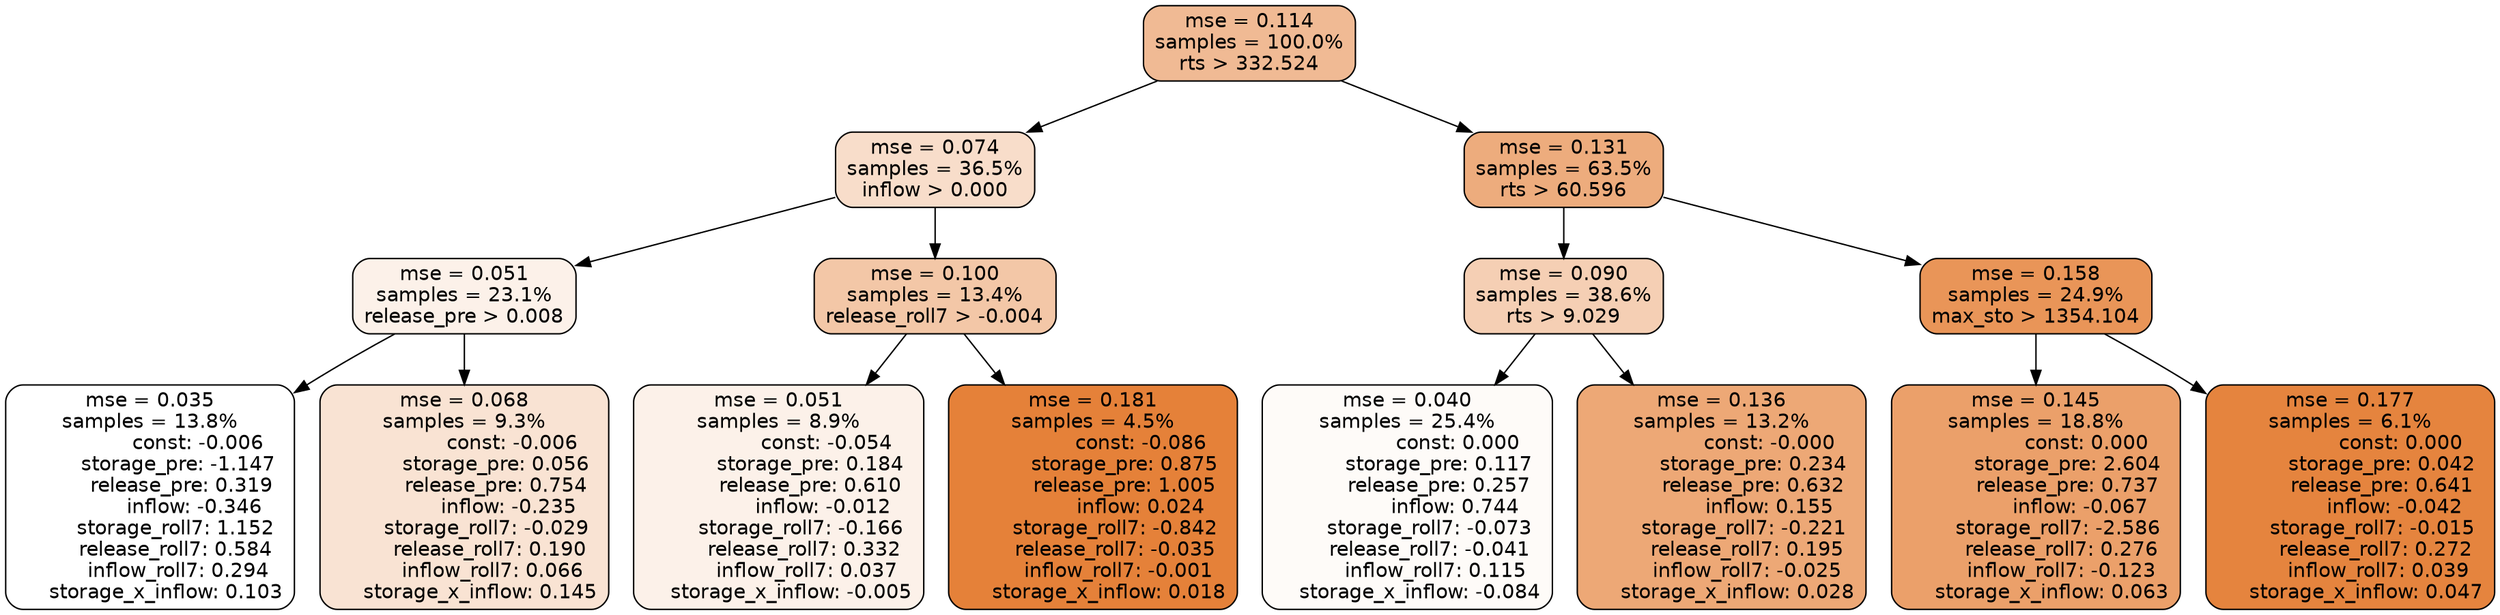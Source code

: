 digraph tree {
node [shape=rectangle, style="filled, rounded", color="black", fontname=helvetica] ;
edge [fontname=helvetica] ;
	"0" [label="mse = 0.114
samples = 100.0%
rts > 332.524", fillcolor="#f0ba94"]
	"8" [label="mse = 0.074
samples = 36.5%
inflow > 0.000", fillcolor="#f8ddca"]
	"1" [label="mse = 0.131
samples = 63.5%
rts > 60.596", fillcolor="#edac7d"]
	"9" [label="mse = 0.051
samples = 23.1%
release_pre > 0.008", fillcolor="#fcf1e9"]
	"12" [label="mse = 0.100
samples = 13.4%
release_roll7 > -0.004", fillcolor="#f3c7a7"]
	"2" [label="mse = 0.090
samples = 38.6%
rts > 9.029", fillcolor="#f5cfb4"]
	"5" [label="mse = 0.158
samples = 24.9%
max_sto > 1354.104", fillcolor="#e99558"]
	"10" [label="mse = 0.035
samples = 13.8%
               const: -0.006
         storage_pre: -1.147
          release_pre: 0.319
              inflow: -0.346
        storage_roll7: 1.152
        release_roll7: 0.584
         inflow_roll7: 0.294
     storage_x_inflow: 0.103", fillcolor="#ffffff"]
	"11" [label="mse = 0.068
samples = 9.3%
               const: -0.006
          storage_pre: 0.056
          release_pre: 0.754
              inflow: -0.235
       storage_roll7: -0.029
        release_roll7: 0.190
         inflow_roll7: 0.066
     storage_x_inflow: 0.145", fillcolor="#f9e3d3"]
	"13" [label="mse = 0.051
samples = 8.9%
               const: -0.054
          storage_pre: 0.184
          release_pre: 0.610
              inflow: -0.012
       storage_roll7: -0.166
        release_roll7: 0.332
         inflow_roll7: 0.037
    storage_x_inflow: -0.005", fillcolor="#fcf1e9"]
	"14" [label="mse = 0.181
samples = 4.5%
               const: -0.086
          storage_pre: 0.875
          release_pre: 1.005
               inflow: 0.024
       storage_roll7: -0.842
       release_roll7: -0.035
        inflow_roll7: -0.001
     storage_x_inflow: 0.018", fillcolor="#e58139"]
	"3" [label="mse = 0.040
samples = 25.4%
                const: 0.000
          storage_pre: 0.117
          release_pre: 0.257
               inflow: 0.744
       storage_roll7: -0.073
       release_roll7: -0.041
         inflow_roll7: 0.115
    storage_x_inflow: -0.084", fillcolor="#fefbf8"]
	"4" [label="mse = 0.136
samples = 13.2%
               const: -0.000
          storage_pre: 0.234
          release_pre: 0.632
               inflow: 0.155
       storage_roll7: -0.221
        release_roll7: 0.195
        inflow_roll7: -0.025
     storage_x_inflow: 0.028", fillcolor="#eda876"]
	"6" [label="mse = 0.145
samples = 18.8%
                const: 0.000
          storage_pre: 2.604
          release_pre: 0.737
              inflow: -0.067
       storage_roll7: -2.586
        release_roll7: 0.276
        inflow_roll7: -0.123
     storage_x_inflow: 0.063", fillcolor="#eba06a"]
	"7" [label="mse = 0.177
samples = 6.1%
                const: 0.000
          storage_pre: 0.042
          release_pre: 0.641
              inflow: -0.042
       storage_roll7: -0.015
        release_roll7: 0.272
         inflow_roll7: 0.039
     storage_x_inflow: 0.047", fillcolor="#e5843e"]

	"0" -> "1"
	"0" -> "8"
	"8" -> "9"
	"8" -> "12"
	"1" -> "2"
	"1" -> "5"
	"9" -> "10"
	"9" -> "11"
	"12" -> "13"
	"12" -> "14"
	"2" -> "3"
	"2" -> "4"
	"5" -> "6"
	"5" -> "7"
}
